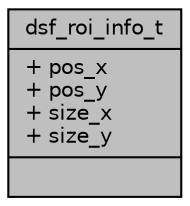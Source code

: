 digraph "dsf_roi_info_t"
{
 // INTERACTIVE_SVG=YES
 // LATEX_PDF_SIZE
  bgcolor="transparent";
  edge [fontname="Helvetica",fontsize="10",labelfontname="Helvetica",labelfontsize="10"];
  node [fontname="Helvetica",fontsize="10",shape=record];
  Node1 [label="{dsf_roi_info_t\n|+ pos_x\l+ pos_y\l+ size_x\l+ size_y\l|}",height=0.2,width=0.4,color="black", fillcolor="grey75", style="filled", fontcolor="black",tooltip=" "];
}
